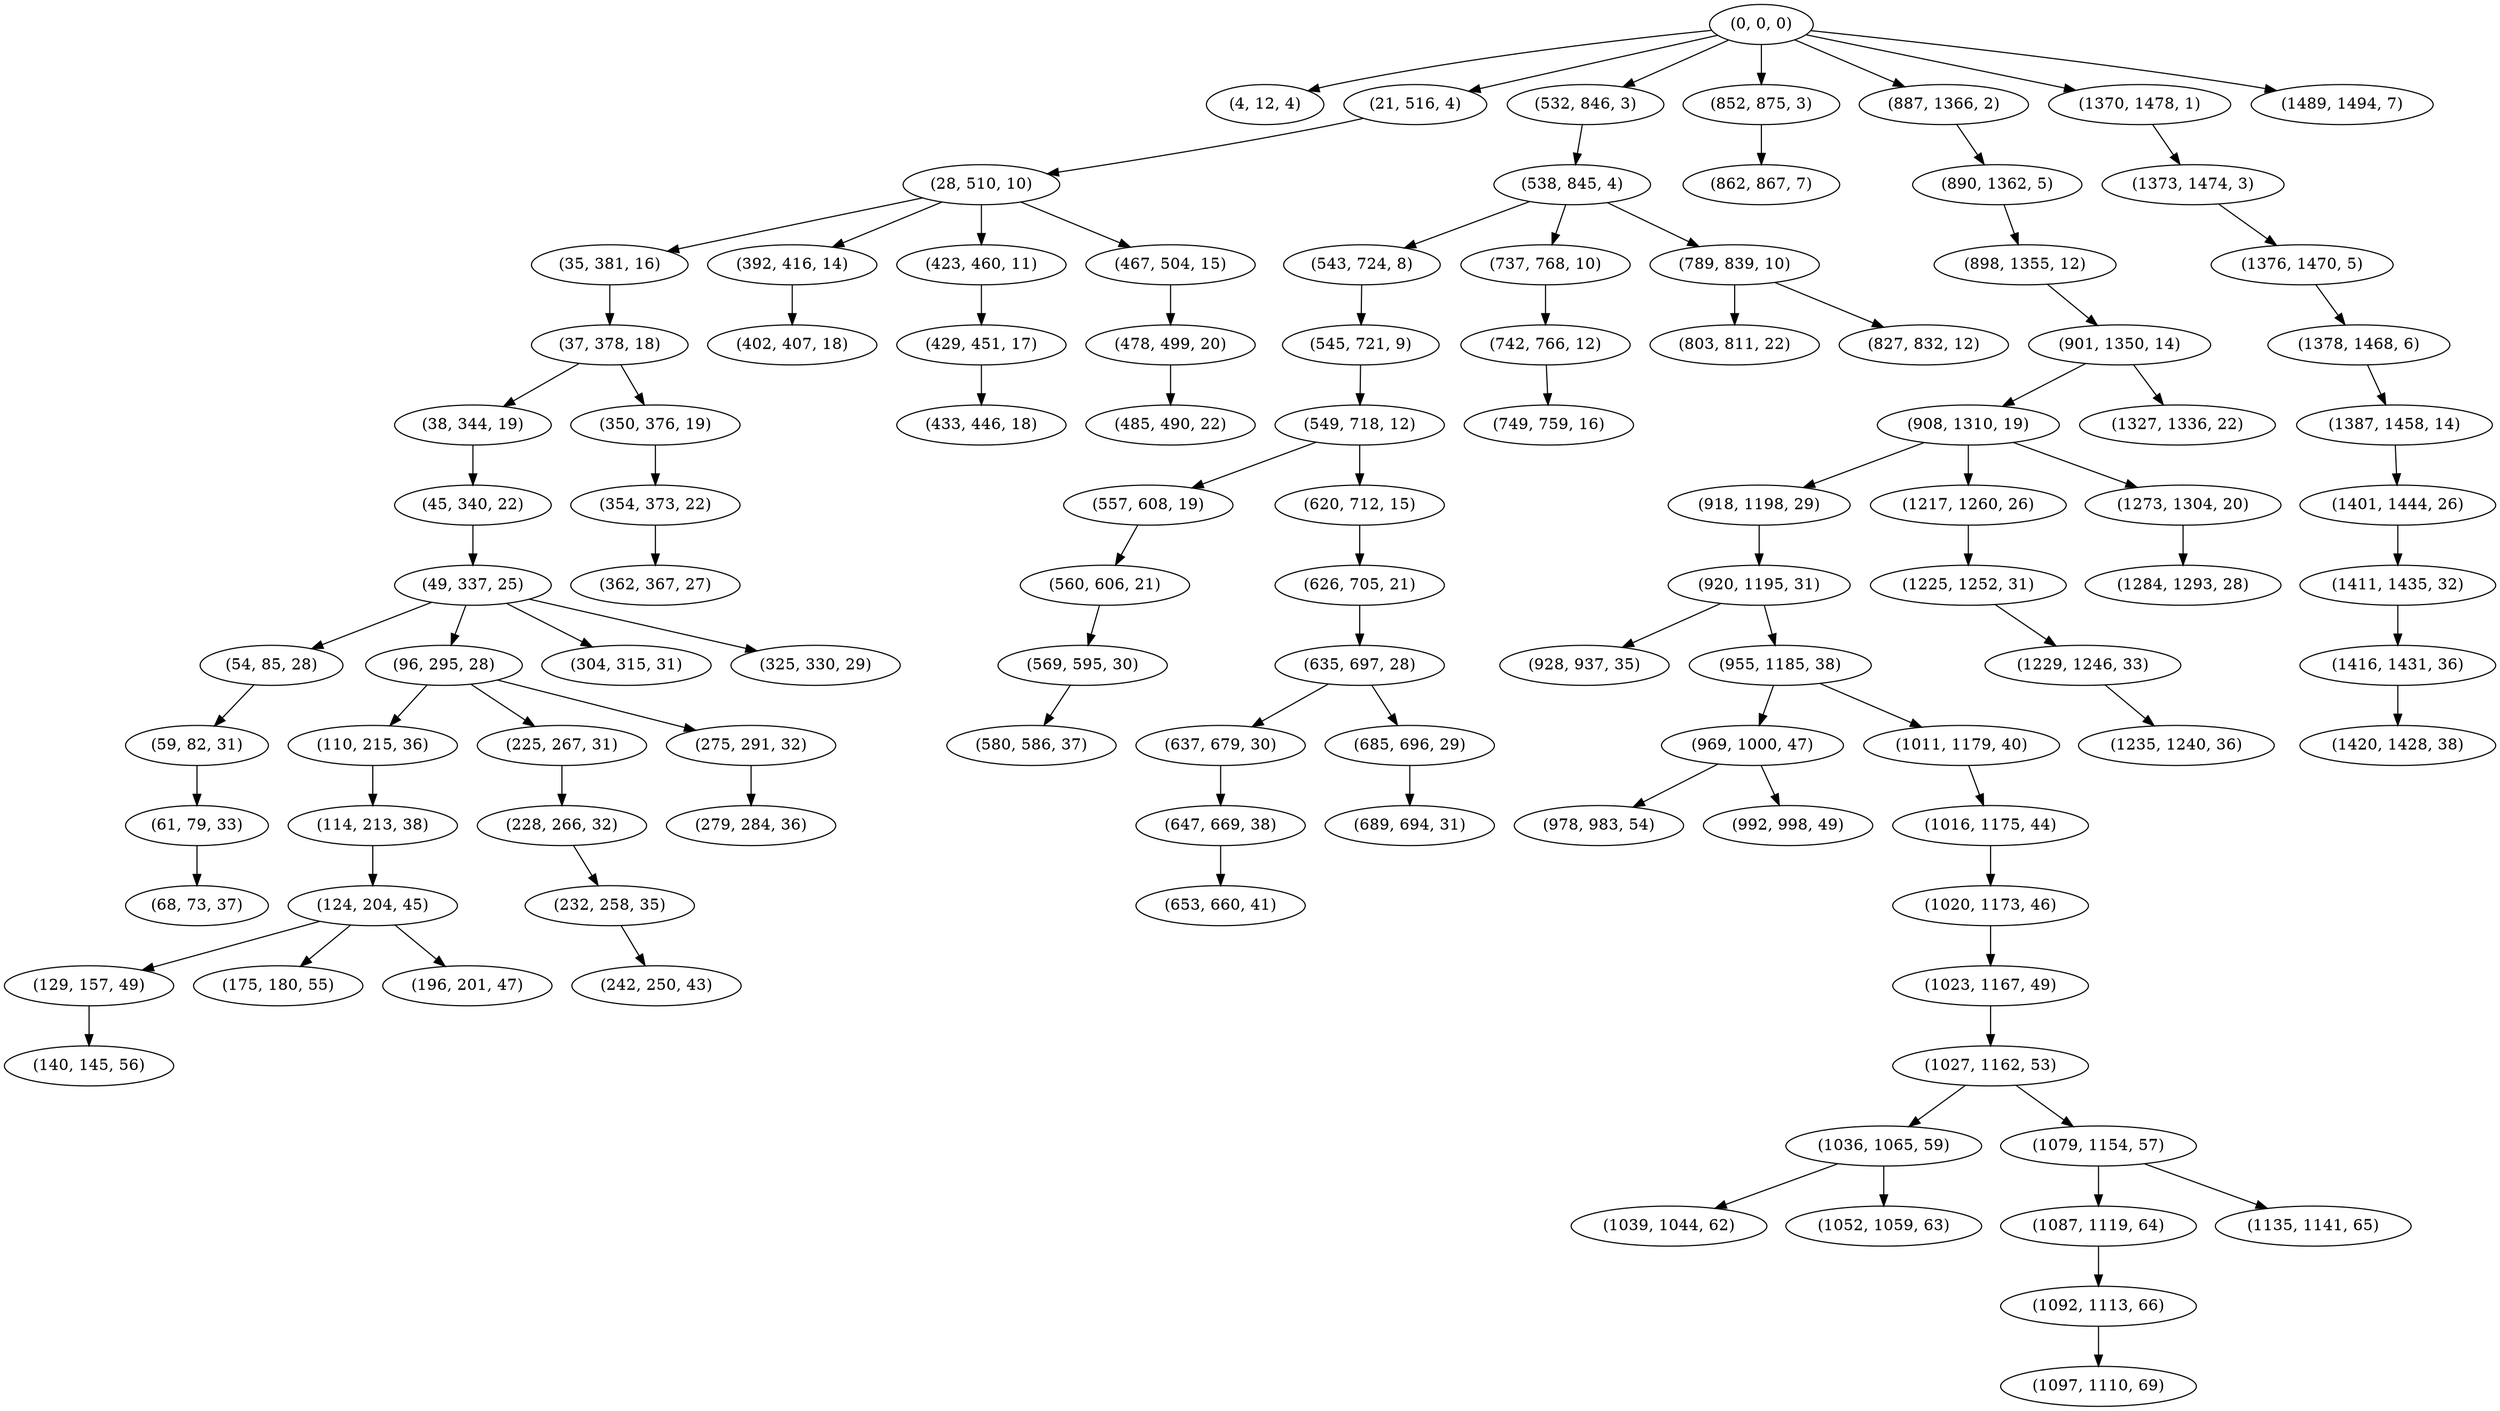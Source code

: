 digraph tree {
    "(0, 0, 0)";
    "(4, 12, 4)";
    "(21, 516, 4)";
    "(28, 510, 10)";
    "(35, 381, 16)";
    "(37, 378, 18)";
    "(38, 344, 19)";
    "(45, 340, 22)";
    "(49, 337, 25)";
    "(54, 85, 28)";
    "(59, 82, 31)";
    "(61, 79, 33)";
    "(68, 73, 37)";
    "(96, 295, 28)";
    "(110, 215, 36)";
    "(114, 213, 38)";
    "(124, 204, 45)";
    "(129, 157, 49)";
    "(140, 145, 56)";
    "(175, 180, 55)";
    "(196, 201, 47)";
    "(225, 267, 31)";
    "(228, 266, 32)";
    "(232, 258, 35)";
    "(242, 250, 43)";
    "(275, 291, 32)";
    "(279, 284, 36)";
    "(304, 315, 31)";
    "(325, 330, 29)";
    "(350, 376, 19)";
    "(354, 373, 22)";
    "(362, 367, 27)";
    "(392, 416, 14)";
    "(402, 407, 18)";
    "(423, 460, 11)";
    "(429, 451, 17)";
    "(433, 446, 18)";
    "(467, 504, 15)";
    "(478, 499, 20)";
    "(485, 490, 22)";
    "(532, 846, 3)";
    "(538, 845, 4)";
    "(543, 724, 8)";
    "(545, 721, 9)";
    "(549, 718, 12)";
    "(557, 608, 19)";
    "(560, 606, 21)";
    "(569, 595, 30)";
    "(580, 586, 37)";
    "(620, 712, 15)";
    "(626, 705, 21)";
    "(635, 697, 28)";
    "(637, 679, 30)";
    "(647, 669, 38)";
    "(653, 660, 41)";
    "(685, 696, 29)";
    "(689, 694, 31)";
    "(737, 768, 10)";
    "(742, 766, 12)";
    "(749, 759, 16)";
    "(789, 839, 10)";
    "(803, 811, 22)";
    "(827, 832, 12)";
    "(852, 875, 3)";
    "(862, 867, 7)";
    "(887, 1366, 2)";
    "(890, 1362, 5)";
    "(898, 1355, 12)";
    "(901, 1350, 14)";
    "(908, 1310, 19)";
    "(918, 1198, 29)";
    "(920, 1195, 31)";
    "(928, 937, 35)";
    "(955, 1185, 38)";
    "(969, 1000, 47)";
    "(978, 983, 54)";
    "(992, 998, 49)";
    "(1011, 1179, 40)";
    "(1016, 1175, 44)";
    "(1020, 1173, 46)";
    "(1023, 1167, 49)";
    "(1027, 1162, 53)";
    "(1036, 1065, 59)";
    "(1039, 1044, 62)";
    "(1052, 1059, 63)";
    "(1079, 1154, 57)";
    "(1087, 1119, 64)";
    "(1092, 1113, 66)";
    "(1097, 1110, 69)";
    "(1135, 1141, 65)";
    "(1217, 1260, 26)";
    "(1225, 1252, 31)";
    "(1229, 1246, 33)";
    "(1235, 1240, 36)";
    "(1273, 1304, 20)";
    "(1284, 1293, 28)";
    "(1327, 1336, 22)";
    "(1370, 1478, 1)";
    "(1373, 1474, 3)";
    "(1376, 1470, 5)";
    "(1378, 1468, 6)";
    "(1387, 1458, 14)";
    "(1401, 1444, 26)";
    "(1411, 1435, 32)";
    "(1416, 1431, 36)";
    "(1420, 1428, 38)";
    "(1489, 1494, 7)";
    "(0, 0, 0)" -> "(4, 12, 4)";
    "(0, 0, 0)" -> "(21, 516, 4)";
    "(0, 0, 0)" -> "(532, 846, 3)";
    "(0, 0, 0)" -> "(852, 875, 3)";
    "(0, 0, 0)" -> "(887, 1366, 2)";
    "(0, 0, 0)" -> "(1370, 1478, 1)";
    "(0, 0, 0)" -> "(1489, 1494, 7)";
    "(21, 516, 4)" -> "(28, 510, 10)";
    "(28, 510, 10)" -> "(35, 381, 16)";
    "(28, 510, 10)" -> "(392, 416, 14)";
    "(28, 510, 10)" -> "(423, 460, 11)";
    "(28, 510, 10)" -> "(467, 504, 15)";
    "(35, 381, 16)" -> "(37, 378, 18)";
    "(37, 378, 18)" -> "(38, 344, 19)";
    "(37, 378, 18)" -> "(350, 376, 19)";
    "(38, 344, 19)" -> "(45, 340, 22)";
    "(45, 340, 22)" -> "(49, 337, 25)";
    "(49, 337, 25)" -> "(54, 85, 28)";
    "(49, 337, 25)" -> "(96, 295, 28)";
    "(49, 337, 25)" -> "(304, 315, 31)";
    "(49, 337, 25)" -> "(325, 330, 29)";
    "(54, 85, 28)" -> "(59, 82, 31)";
    "(59, 82, 31)" -> "(61, 79, 33)";
    "(61, 79, 33)" -> "(68, 73, 37)";
    "(96, 295, 28)" -> "(110, 215, 36)";
    "(96, 295, 28)" -> "(225, 267, 31)";
    "(96, 295, 28)" -> "(275, 291, 32)";
    "(110, 215, 36)" -> "(114, 213, 38)";
    "(114, 213, 38)" -> "(124, 204, 45)";
    "(124, 204, 45)" -> "(129, 157, 49)";
    "(124, 204, 45)" -> "(175, 180, 55)";
    "(124, 204, 45)" -> "(196, 201, 47)";
    "(129, 157, 49)" -> "(140, 145, 56)";
    "(225, 267, 31)" -> "(228, 266, 32)";
    "(228, 266, 32)" -> "(232, 258, 35)";
    "(232, 258, 35)" -> "(242, 250, 43)";
    "(275, 291, 32)" -> "(279, 284, 36)";
    "(350, 376, 19)" -> "(354, 373, 22)";
    "(354, 373, 22)" -> "(362, 367, 27)";
    "(392, 416, 14)" -> "(402, 407, 18)";
    "(423, 460, 11)" -> "(429, 451, 17)";
    "(429, 451, 17)" -> "(433, 446, 18)";
    "(467, 504, 15)" -> "(478, 499, 20)";
    "(478, 499, 20)" -> "(485, 490, 22)";
    "(532, 846, 3)" -> "(538, 845, 4)";
    "(538, 845, 4)" -> "(543, 724, 8)";
    "(538, 845, 4)" -> "(737, 768, 10)";
    "(538, 845, 4)" -> "(789, 839, 10)";
    "(543, 724, 8)" -> "(545, 721, 9)";
    "(545, 721, 9)" -> "(549, 718, 12)";
    "(549, 718, 12)" -> "(557, 608, 19)";
    "(549, 718, 12)" -> "(620, 712, 15)";
    "(557, 608, 19)" -> "(560, 606, 21)";
    "(560, 606, 21)" -> "(569, 595, 30)";
    "(569, 595, 30)" -> "(580, 586, 37)";
    "(620, 712, 15)" -> "(626, 705, 21)";
    "(626, 705, 21)" -> "(635, 697, 28)";
    "(635, 697, 28)" -> "(637, 679, 30)";
    "(635, 697, 28)" -> "(685, 696, 29)";
    "(637, 679, 30)" -> "(647, 669, 38)";
    "(647, 669, 38)" -> "(653, 660, 41)";
    "(685, 696, 29)" -> "(689, 694, 31)";
    "(737, 768, 10)" -> "(742, 766, 12)";
    "(742, 766, 12)" -> "(749, 759, 16)";
    "(789, 839, 10)" -> "(803, 811, 22)";
    "(789, 839, 10)" -> "(827, 832, 12)";
    "(852, 875, 3)" -> "(862, 867, 7)";
    "(887, 1366, 2)" -> "(890, 1362, 5)";
    "(890, 1362, 5)" -> "(898, 1355, 12)";
    "(898, 1355, 12)" -> "(901, 1350, 14)";
    "(901, 1350, 14)" -> "(908, 1310, 19)";
    "(901, 1350, 14)" -> "(1327, 1336, 22)";
    "(908, 1310, 19)" -> "(918, 1198, 29)";
    "(908, 1310, 19)" -> "(1217, 1260, 26)";
    "(908, 1310, 19)" -> "(1273, 1304, 20)";
    "(918, 1198, 29)" -> "(920, 1195, 31)";
    "(920, 1195, 31)" -> "(928, 937, 35)";
    "(920, 1195, 31)" -> "(955, 1185, 38)";
    "(955, 1185, 38)" -> "(969, 1000, 47)";
    "(955, 1185, 38)" -> "(1011, 1179, 40)";
    "(969, 1000, 47)" -> "(978, 983, 54)";
    "(969, 1000, 47)" -> "(992, 998, 49)";
    "(1011, 1179, 40)" -> "(1016, 1175, 44)";
    "(1016, 1175, 44)" -> "(1020, 1173, 46)";
    "(1020, 1173, 46)" -> "(1023, 1167, 49)";
    "(1023, 1167, 49)" -> "(1027, 1162, 53)";
    "(1027, 1162, 53)" -> "(1036, 1065, 59)";
    "(1027, 1162, 53)" -> "(1079, 1154, 57)";
    "(1036, 1065, 59)" -> "(1039, 1044, 62)";
    "(1036, 1065, 59)" -> "(1052, 1059, 63)";
    "(1079, 1154, 57)" -> "(1087, 1119, 64)";
    "(1079, 1154, 57)" -> "(1135, 1141, 65)";
    "(1087, 1119, 64)" -> "(1092, 1113, 66)";
    "(1092, 1113, 66)" -> "(1097, 1110, 69)";
    "(1217, 1260, 26)" -> "(1225, 1252, 31)";
    "(1225, 1252, 31)" -> "(1229, 1246, 33)";
    "(1229, 1246, 33)" -> "(1235, 1240, 36)";
    "(1273, 1304, 20)" -> "(1284, 1293, 28)";
    "(1370, 1478, 1)" -> "(1373, 1474, 3)";
    "(1373, 1474, 3)" -> "(1376, 1470, 5)";
    "(1376, 1470, 5)" -> "(1378, 1468, 6)";
    "(1378, 1468, 6)" -> "(1387, 1458, 14)";
    "(1387, 1458, 14)" -> "(1401, 1444, 26)";
    "(1401, 1444, 26)" -> "(1411, 1435, 32)";
    "(1411, 1435, 32)" -> "(1416, 1431, 36)";
    "(1416, 1431, 36)" -> "(1420, 1428, 38)";
}
